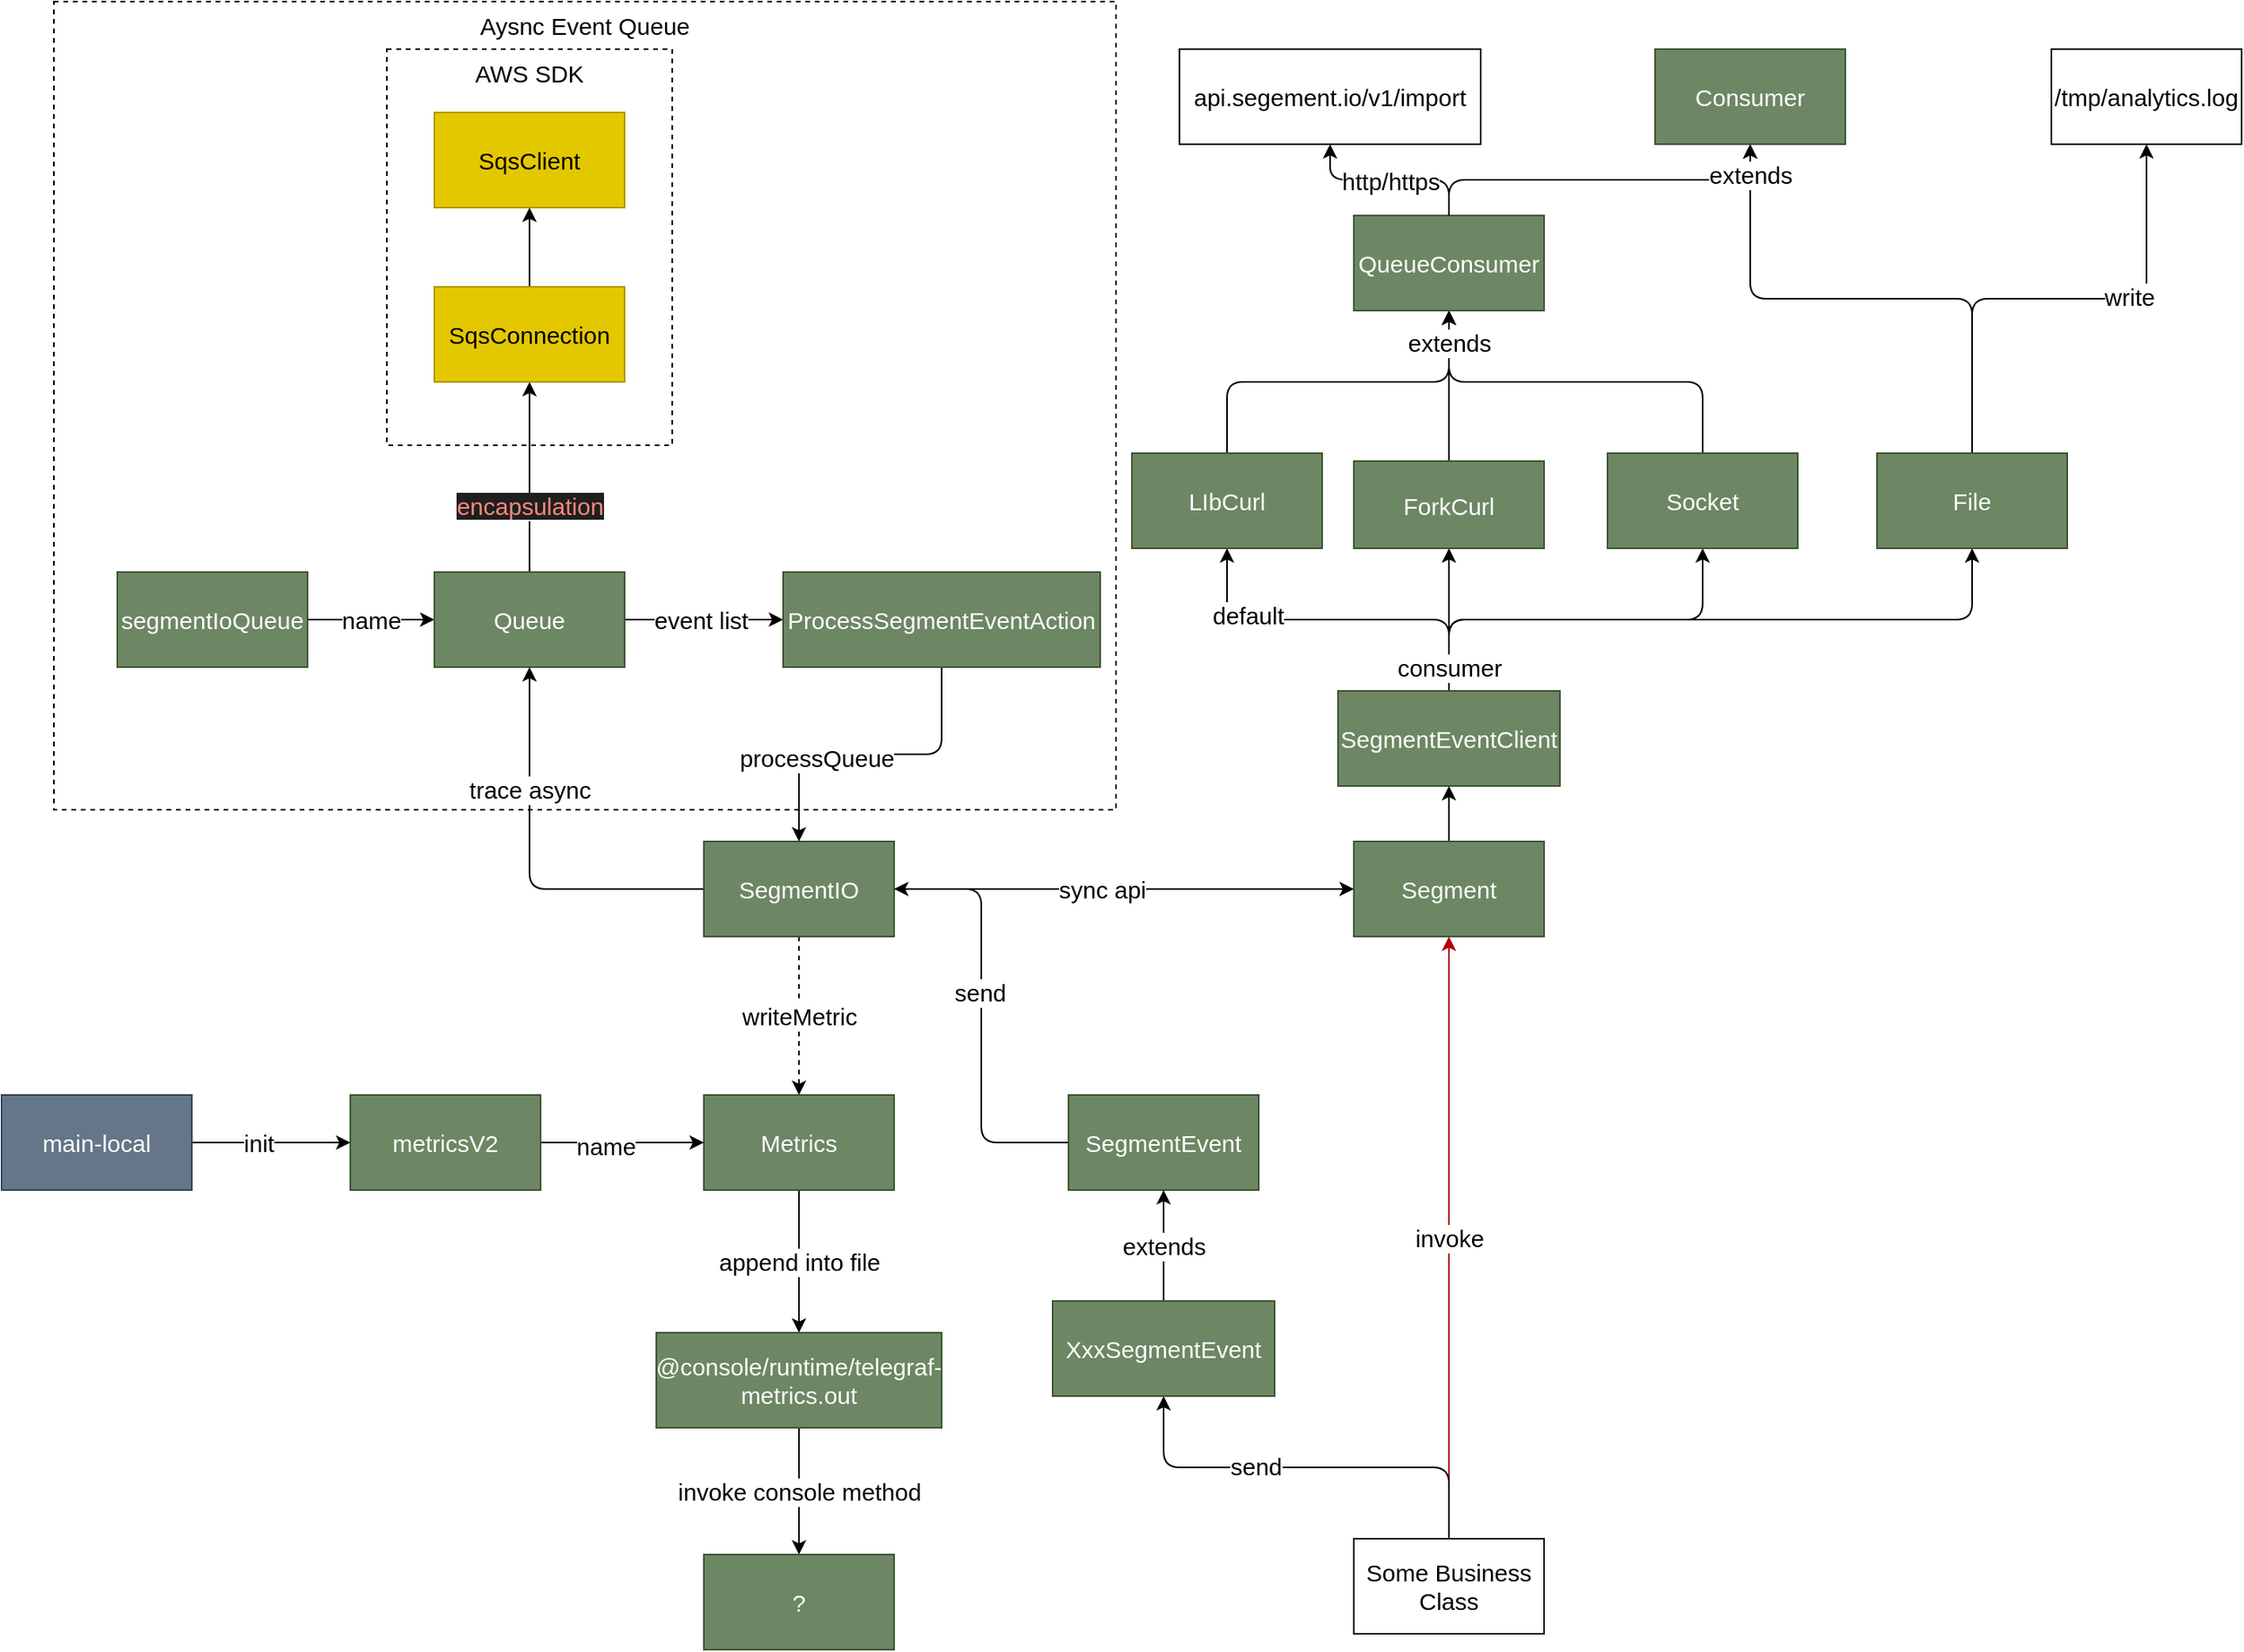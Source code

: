 <mxfile version="22.1.22" type="embed" pages="2">
  <diagram id="vevjfazSHYjjR7n9vyjY" name="Php V1">
    <mxGraphModel dx="1914" dy="2286" grid="1" gridSize="10" guides="1" tooltips="1" connect="1" arrows="1" fold="1" page="1" pageScale="1" pageWidth="827" pageHeight="1169" math="0" shadow="0">
      <root>
        <mxCell id="0" />
        <mxCell id="1" parent="0" />
        <mxCell id="50" value="Aysnc Event Queue" style="rounded=0;whiteSpace=wrap;html=1;dashed=1;verticalAlign=top;fontSize=15;" parent="1" vertex="1">
          <mxGeometry x="-720" y="-20" width="670" height="510" as="geometry" />
        </mxCell>
        <mxCell id="24" value="AWS SDK" style="rounded=0;whiteSpace=wrap;html=1;verticalAlign=top;dashed=1;fontSize=15;" parent="1" vertex="1">
          <mxGeometry x="-510" y="10" width="180" height="250" as="geometry" />
        </mxCell>
        <mxCell id="57" style="edgeStyle=orthogonalEdgeStyle;html=1;exitX=0.5;exitY=0;exitDx=0;exitDy=0;endArrow=classic;endFill=1;fontSize=15;" parent="1" source="2" target="58" edge="1">
          <mxGeometry relative="1" as="geometry">
            <mxPoint x="40" y="335" as="targetPoint" />
          </mxGeometry>
        </mxCell>
        <mxCell id="66" value="default" style="edgeLabel;html=1;align=center;verticalAlign=middle;resizable=0;points=[];fontSize=15;" parent="57" vertex="1" connectable="0">
          <mxGeometry x="0.496" y="-3" relative="1" as="geometry">
            <mxPoint as="offset" />
          </mxGeometry>
        </mxCell>
        <mxCell id="61" style="edgeStyle=orthogonalEdgeStyle;html=1;exitX=0.5;exitY=0;exitDx=0;exitDy=0;entryX=0.5;entryY=1;entryDx=0;entryDy=0;endArrow=classic;endFill=1;fontSize=15;" parent="1" source="2" target="60" edge="1">
          <mxGeometry relative="1" as="geometry" />
        </mxCell>
        <mxCell id="63" style="edgeStyle=orthogonalEdgeStyle;html=1;exitX=0.5;exitY=0;exitDx=0;exitDy=0;entryX=0.5;entryY=1;entryDx=0;entryDy=0;endArrow=classic;endFill=1;fontSize=15;" parent="1" source="2" target="62" edge="1">
          <mxGeometry relative="1" as="geometry" />
        </mxCell>
        <mxCell id="65" value="consumer" style="edgeStyle=orthogonalEdgeStyle;html=1;exitX=0.5;exitY=0;exitDx=0;exitDy=0;entryX=0.5;entryY=1;entryDx=0;entryDy=0;endArrow=classic;endFill=1;fontSize=15;" parent="1" source="2" target="64" edge="1">
          <mxGeometry x="-0.88" relative="1" as="geometry">
            <mxPoint as="offset" />
          </mxGeometry>
        </mxCell>
        <mxCell id="2" value="SegmentEventClient" style="rounded=0;whiteSpace=wrap;html=1;fillColor=#6d8764;fontColor=#ffffff;strokeColor=#3A5431;fontSize=15;" parent="1" vertex="1">
          <mxGeometry x="90" y="415" width="140" height="60" as="geometry" />
        </mxCell>
        <mxCell id="48" style="edgeStyle=orthogonalEdgeStyle;html=1;exitX=0.5;exitY=0;exitDx=0;exitDy=0;entryX=0.5;entryY=1;entryDx=0;entryDy=0;endArrow=classic;endFill=1;fontSize=15;" parent="1" source="3" target="2" edge="1">
          <mxGeometry relative="1" as="geometry" />
        </mxCell>
        <mxCell id="3" value="Segment" style="rounded=0;whiteSpace=wrap;html=1;fillColor=#6d8764;fontColor=#ffffff;strokeColor=#3A5431;fontSize=15;" parent="1" vertex="1">
          <mxGeometry x="100" y="510" width="120" height="60" as="geometry" />
        </mxCell>
        <mxCell id="8" value="invoke" style="edgeStyle=elbowEdgeStyle;elbow=vertical;html=1;exitX=0.5;exitY=0;exitDx=0;exitDy=0;entryX=0.5;entryY=1;entryDx=0;entryDy=0;fillColor=#e51400;strokeColor=#B20000;fontSize=15;" parent="1" source="7" target="3" edge="1">
          <mxGeometry relative="1" as="geometry" />
        </mxCell>
        <mxCell id="47" style="edgeStyle=orthogonalEdgeStyle;html=1;exitX=0.5;exitY=0;exitDx=0;exitDy=0;entryX=0.5;entryY=1;entryDx=0;entryDy=0;endArrow=classic;endFill=1;fontSize=15;" parent="1" source="7" target="45" edge="1">
          <mxGeometry relative="1" as="geometry" />
        </mxCell>
        <mxCell id="54" value="send" style="edgeLabel;html=1;align=center;verticalAlign=middle;resizable=0;points=[];fontSize=15;" parent="47" vertex="1" connectable="0">
          <mxGeometry x="0.237" y="-1" relative="1" as="geometry">
            <mxPoint as="offset" />
          </mxGeometry>
        </mxCell>
        <mxCell id="7" value="Some Business Class" style="rounded=0;whiteSpace=wrap;html=1;fontSize=15;" parent="1" vertex="1">
          <mxGeometry x="100" y="950" width="120" height="60" as="geometry" />
        </mxCell>
        <mxCell id="11" style="edgeStyle=orthogonalEdgeStyle;html=1;entryX=0;entryY=0.5;entryDx=0;entryDy=0;exitX=1;exitY=0.5;exitDx=0;exitDy=0;fontSize=15;" parent="1" source="10" target="3" edge="1">
          <mxGeometry relative="1" as="geometry" />
        </mxCell>
        <mxCell id="12" value="sync api" style="edgeLabel;html=1;align=center;verticalAlign=middle;resizable=0;points=[];fontSize=15;" parent="11" vertex="1" connectable="0">
          <mxGeometry x="0.239" y="2" relative="1" as="geometry">
            <mxPoint x="-49" y="2" as="offset" />
          </mxGeometry>
        </mxCell>
        <mxCell id="15" style="edgeStyle=orthogonalEdgeStyle;html=1;exitX=0;exitY=0.5;exitDx=0;exitDy=0;entryX=0.5;entryY=1;entryDx=0;entryDy=0;fontSize=15;" parent="1" source="10" target="18" edge="1">
          <mxGeometry relative="1" as="geometry">
            <mxPoint x="-420" y="340" as="targetPoint" />
          </mxGeometry>
        </mxCell>
        <mxCell id="16" value="trace async" style="edgeLabel;html=1;align=center;verticalAlign=middle;resizable=0;points=[];fontSize=15;" parent="15" vertex="1" connectable="0">
          <mxGeometry x="0.186" y="-2" relative="1" as="geometry">
            <mxPoint x="-2" y="-25" as="offset" />
          </mxGeometry>
        </mxCell>
        <mxCell id="27" value="writeMetric" style="edgeStyle=orthogonalEdgeStyle;html=1;dashed=1;fontSize=15;" parent="1" source="10" target="28" edge="1">
          <mxGeometry relative="1" as="geometry">
            <mxPoint x="-250" y="660" as="targetPoint" />
            <mxPoint as="offset" />
          </mxGeometry>
        </mxCell>
        <mxCell id="10" value="SegmentIO" style="rounded=0;whiteSpace=wrap;html=1;fillColor=#6d8764;fontColor=#ffffff;strokeColor=#3A5431;fontSize=15;" parent="1" vertex="1">
          <mxGeometry x="-310" y="510" width="120" height="60" as="geometry" />
        </mxCell>
        <mxCell id="17" value="name" style="edgeStyle=orthogonalEdgeStyle;html=1;fontSize=15;" parent="1" source="14" target="18" edge="1">
          <mxGeometry relative="1" as="geometry">
            <mxPoint x="-600" y="500" as="targetPoint" />
            <Array as="points">
              <mxPoint x="-590" y="370" />
            </Array>
            <mxPoint as="offset" />
          </mxGeometry>
        </mxCell>
        <mxCell id="14" value="segmentIoQueue" style="rounded=0;whiteSpace=wrap;html=1;fillColor=#6d8764;fontColor=#ffffff;strokeColor=#3A5431;fontSize=15;" parent="1" vertex="1">
          <mxGeometry x="-680" y="340" width="120" height="60" as="geometry" />
        </mxCell>
        <mxCell id="19" style="edgeStyle=orthogonalEdgeStyle;html=1;fontSize=15;" parent="1" source="18" target="20" edge="1">
          <mxGeometry relative="1" as="geometry">
            <mxPoint x="-760" y="440" as="targetPoint" />
          </mxGeometry>
        </mxCell>
        <mxCell id="21" value="&lt;span style=&quot;color: rgb(255, 137, 126); font-family: Arial, sans-serif; font-size: 15px; text-align: left; background-color: rgb(31, 31, 31);&quot; class=&quot;t55VCb&quot;&gt;encapsulation&lt;/span&gt;" style="edgeLabel;html=1;align=center;verticalAlign=middle;resizable=0;points=[];fontSize=15;" parent="19" vertex="1" connectable="0">
          <mxGeometry x="-0.172" y="4" relative="1" as="geometry">
            <mxPoint x="4" y="7" as="offset" />
          </mxGeometry>
        </mxCell>
        <mxCell id="25" style="edgeStyle=orthogonalEdgeStyle;html=1;entryX=0.5;entryY=0;entryDx=0;entryDy=0;fontSize=15;" parent="1" source="51" target="10" edge="1">
          <mxGeometry relative="1" as="geometry" />
        </mxCell>
        <mxCell id="26" value="processQueue" style="edgeLabel;html=1;align=center;verticalAlign=middle;resizable=0;points=[];fontSize=15;" parent="25" vertex="1" connectable="0">
          <mxGeometry x="0.339" y="2" relative="1" as="geometry">
            <mxPoint as="offset" />
          </mxGeometry>
        </mxCell>
        <mxCell id="53" style="edgeStyle=orthogonalEdgeStyle;html=1;exitX=1;exitY=0.5;exitDx=0;exitDy=0;entryX=0;entryY=0.5;entryDx=0;entryDy=0;endArrow=classic;endFill=1;fontSize=15;" parent="1" source="18" target="51" edge="1">
          <mxGeometry relative="1" as="geometry" />
        </mxCell>
        <mxCell id="56" value="event list" style="edgeLabel;html=1;align=center;verticalAlign=middle;resizable=0;points=[];fontSize=15;" parent="53" vertex="1" connectable="0">
          <mxGeometry x="-0.237" y="-2" relative="1" as="geometry">
            <mxPoint x="10" y="-2" as="offset" />
          </mxGeometry>
        </mxCell>
        <mxCell id="18" value="Queue" style="rounded=0;whiteSpace=wrap;html=1;fillColor=#6d8764;fontColor=#ffffff;strokeColor=#3A5431;fontSize=15;" parent="1" vertex="1">
          <mxGeometry x="-480" y="340" width="120" height="60" as="geometry" />
        </mxCell>
        <mxCell id="23" style="edgeStyle=orthogonalEdgeStyle;html=1;exitX=0.5;exitY=0;exitDx=0;exitDy=0;entryX=0.5;entryY=1;entryDx=0;entryDy=0;fontSize=15;" parent="1" source="20" target="22" edge="1">
          <mxGeometry relative="1" as="geometry" />
        </mxCell>
        <mxCell id="20" value="SqsConnection" style="rounded=0;whiteSpace=wrap;html=1;fillColor=#e3c800;fontColor=#000000;strokeColor=#B09500;fontSize=15;" parent="1" vertex="1">
          <mxGeometry x="-480" y="160" width="120" height="60" as="geometry" />
        </mxCell>
        <mxCell id="22" value="SqsClient" style="rounded=0;whiteSpace=wrap;html=1;fillColor=#e3c800;fontColor=#000000;strokeColor=#B09500;fontSize=15;" parent="1" vertex="1">
          <mxGeometry x="-480" y="50" width="120" height="60" as="geometry" />
        </mxCell>
        <mxCell id="35" value="append into file" style="edgeStyle=orthogonalEdgeStyle;html=1;endArrow=classic;endFill=1;fontSize=15;" parent="1" source="28" target="36" edge="1">
          <mxGeometry relative="1" as="geometry">
            <mxPoint x="-250" y="830" as="targetPoint" />
          </mxGeometry>
        </mxCell>
        <mxCell id="28" value="Metrics" style="rounded=0;whiteSpace=wrap;html=1;fillColor=#6d8764;fontColor=#ffffff;strokeColor=#3A5431;fontSize=15;" parent="1" vertex="1">
          <mxGeometry x="-310" y="670" width="120" height="60" as="geometry" />
        </mxCell>
        <mxCell id="30" style="edgeStyle=orthogonalEdgeStyle;html=1;endArrow=classic;endFill=1;fontSize=15;" parent="1" source="29" target="28" edge="1">
          <mxGeometry relative="1" as="geometry" />
        </mxCell>
        <mxCell id="31" value="name" style="edgeLabel;html=1;align=center;verticalAlign=middle;resizable=0;points=[];fontSize=15;" parent="30" vertex="1" connectable="0">
          <mxGeometry x="-0.2" y="-2" relative="1" as="geometry">
            <mxPoint as="offset" />
          </mxGeometry>
        </mxCell>
        <mxCell id="29" value="metricsV2" style="rounded=0;whiteSpace=wrap;html=1;fillColor=#6d8764;fontColor=#ffffff;strokeColor=#3A5431;fontSize=15;" parent="1" vertex="1">
          <mxGeometry x="-533" y="670" width="120" height="60" as="geometry" />
        </mxCell>
        <mxCell id="33" style="edgeStyle=orthogonalEdgeStyle;html=1;endArrow=classic;endFill=1;fontSize=15;" parent="1" source="32" target="29" edge="1">
          <mxGeometry relative="1" as="geometry" />
        </mxCell>
        <mxCell id="34" value="init" style="edgeLabel;html=1;align=center;verticalAlign=middle;resizable=0;points=[];fontSize=15;" parent="33" vertex="1" connectable="0">
          <mxGeometry x="0.197" y="-1" relative="1" as="geometry">
            <mxPoint x="-18" y="-1" as="offset" />
          </mxGeometry>
        </mxCell>
        <mxCell id="32" value="main-local" style="rounded=0;whiteSpace=wrap;html=1;fillColor=#647687;fontColor=#ffffff;strokeColor=#314354;fontSize=15;" parent="1" vertex="1">
          <mxGeometry x="-753" y="670" width="120" height="60" as="geometry" />
        </mxCell>
        <mxCell id="37" value="invoke console method" style="edgeStyle=orthogonalEdgeStyle;html=1;endArrow=classic;endFill=1;fontSize=15;" parent="1" source="36" target="38" edge="1">
          <mxGeometry relative="1" as="geometry">
            <mxPoint x="-250" y="930" as="targetPoint" />
          </mxGeometry>
        </mxCell>
        <mxCell id="36" value="@console/runtime/telegraf-metrics.out" style="rounded=0;whiteSpace=wrap;html=1;fillColor=#6d8764;fontColor=#ffffff;strokeColor=#3A5431;fontSize=15;" parent="1" vertex="1">
          <mxGeometry x="-340" y="820" width="180" height="60" as="geometry" />
        </mxCell>
        <mxCell id="38" value="?" style="rounded=0;whiteSpace=wrap;html=1;fillColor=#6d8764;fontColor=#ffffff;strokeColor=#3A5431;fontSize=15;" parent="1" vertex="1">
          <mxGeometry x="-310" y="960" width="120" height="60" as="geometry" />
        </mxCell>
        <mxCell id="43" style="edgeStyle=orthogonalEdgeStyle;html=1;entryX=1;entryY=0.5;entryDx=0;entryDy=0;endArrow=classic;endFill=1;fontSize=15;" parent="1" source="42" target="10" edge="1">
          <mxGeometry relative="1" as="geometry" />
        </mxCell>
        <mxCell id="44" value="send" style="edgeLabel;html=1;align=center;verticalAlign=middle;resizable=0;points=[];fontSize=15;" parent="43" vertex="1" connectable="0">
          <mxGeometry x="0.115" y="1" relative="1" as="geometry">
            <mxPoint as="offset" />
          </mxGeometry>
        </mxCell>
        <mxCell id="42" value="SegmentEvent" style="rounded=0;whiteSpace=wrap;html=1;fillColor=#6d8764;fontColor=#ffffff;strokeColor=#3A5431;fontSize=15;" parent="1" vertex="1">
          <mxGeometry x="-80" y="670" width="120" height="60" as="geometry" />
        </mxCell>
        <mxCell id="46" value="extends" style="edgeStyle=orthogonalEdgeStyle;html=1;exitX=0.5;exitY=0;exitDx=0;exitDy=0;entryX=0.5;entryY=1;entryDx=0;entryDy=0;endArrow=classic;endFill=1;fontSize=15;" parent="1" source="45" target="42" edge="1">
          <mxGeometry relative="1" as="geometry" />
        </mxCell>
        <mxCell id="45" value="XxxSegmentEvent" style="rounded=0;whiteSpace=wrap;html=1;fillColor=#6d8764;fontColor=#ffffff;strokeColor=#3A5431;fontSize=15;" parent="1" vertex="1">
          <mxGeometry x="-90" y="800" width="140" height="60" as="geometry" />
        </mxCell>
        <mxCell id="51" value="ProcessSegmentEventAction" style="rounded=0;whiteSpace=wrap;html=1;fillColor=#6d8764;fontColor=#ffffff;strokeColor=#3A5431;fontSize=15;" parent="1" vertex="1">
          <mxGeometry x="-260" y="340" width="200" height="60" as="geometry" />
        </mxCell>
        <mxCell id="77" style="edgeStyle=orthogonalEdgeStyle;html=1;exitX=0.5;exitY=0;exitDx=0;exitDy=0;entryX=0.5;entryY=1;entryDx=0;entryDy=0;endArrow=classic;endFill=1;fontSize=15;" parent="1" source="58" target="69" edge="1">
          <mxGeometry relative="1" as="geometry" />
        </mxCell>
        <mxCell id="58" value="LIbCurl" style="rounded=0;whiteSpace=wrap;html=1;fillColor=#6d8764;fontColor=#ffffff;strokeColor=#3A5431;fontSize=15;" parent="1" vertex="1">
          <mxGeometry x="-40" y="265" width="120" height="60" as="geometry" />
        </mxCell>
        <mxCell id="78" style="edgeStyle=orthogonalEdgeStyle;html=1;exitX=0.5;exitY=0;exitDx=0;exitDy=0;entryX=0.5;entryY=1;entryDx=0;entryDy=0;endArrow=classic;endFill=1;fontSize=15;" parent="1" source="60" target="69" edge="1">
          <mxGeometry relative="1" as="geometry" />
        </mxCell>
        <mxCell id="60" value="ForkCurl" style="rounded=0;whiteSpace=wrap;html=1;fillColor=#6d8764;fontColor=#ffffff;strokeColor=#3A5431;fontSize=15;" parent="1" vertex="1">
          <mxGeometry x="100" y="270" width="120" height="55" as="geometry" />
        </mxCell>
        <mxCell id="75" style="edgeStyle=orthogonalEdgeStyle;html=1;exitX=0.5;exitY=0;exitDx=0;exitDy=0;endArrow=classic;endFill=1;fontSize=15;" parent="1" source="62" target="73" edge="1">
          <mxGeometry relative="1" as="geometry" />
        </mxCell>
        <mxCell id="82" style="edgeStyle=orthogonalEdgeStyle;html=1;endArrow=classic;endFill=1;fontSize=15;" parent="1" source="62" target="83" edge="1">
          <mxGeometry relative="1" as="geometry">
            <mxPoint x="550" y="60" as="targetPoint" />
          </mxGeometry>
        </mxCell>
        <mxCell id="84" value="write" style="edgeLabel;html=1;align=center;verticalAlign=middle;resizable=0;points=[];fontSize=15;" parent="82" vertex="1" connectable="0">
          <mxGeometry x="0.29" y="3" relative="1" as="geometry">
            <mxPoint y="1" as="offset" />
          </mxGeometry>
        </mxCell>
        <mxCell id="62" value="File" style="rounded=0;whiteSpace=wrap;html=1;fillColor=#6d8764;fontColor=#ffffff;strokeColor=#3A5431;fontSize=15;" parent="1" vertex="1">
          <mxGeometry x="430" y="265" width="120" height="60" as="geometry" />
        </mxCell>
        <mxCell id="72" value="extends" style="edgeStyle=orthogonalEdgeStyle;html=1;exitX=0.5;exitY=0;exitDx=0;exitDy=0;endArrow=classic;endFill=1;entryX=0.5;entryY=1;entryDx=0;entryDy=0;fontSize=15;" parent="1" source="64" target="69" edge="1">
          <mxGeometry x="0.84" relative="1" as="geometry">
            <mxPoint x="210" y="195" as="targetPoint" />
            <mxPoint as="offset" />
          </mxGeometry>
        </mxCell>
        <mxCell id="64" value="Socket" style="rounded=0;whiteSpace=wrap;html=1;fillColor=#6d8764;fontColor=#ffffff;strokeColor=#3A5431;fontSize=15;" parent="1" vertex="1">
          <mxGeometry x="260" y="265" width="120" height="60" as="geometry" />
        </mxCell>
        <mxCell id="74" value="extends" style="edgeStyle=orthogonalEdgeStyle;html=1;exitX=0.5;exitY=0;exitDx=0;exitDy=0;entryX=0.5;entryY=1;entryDx=0;entryDy=0;endArrow=classic;endFill=1;fontSize=15;" parent="1" source="69" target="73" edge="1">
          <mxGeometry x="0.84" relative="1" as="geometry">
            <mxPoint as="offset" />
          </mxGeometry>
        </mxCell>
        <mxCell id="69" value="QueueConsumer" style="rounded=0;whiteSpace=wrap;html=1;fillColor=#6d8764;fontColor=#ffffff;strokeColor=#3A5431;fontSize=15;" parent="1" vertex="1">
          <mxGeometry x="100" y="115" width="120" height="60" as="geometry" />
        </mxCell>
        <mxCell id="80" value="http/https" style="edgeStyle=orthogonalEdgeStyle;html=1;exitX=0.5;exitY=0;exitDx=0;exitDy=0;endArrow=classic;endFill=1;entryX=0.5;entryY=1;entryDx=0;entryDy=0;fontSize=15;" parent="1" source="69" target="86" edge="1">
          <mxGeometry relative="1" as="geometry">
            <mxPoint x="70" y="55" as="targetPoint" />
          </mxGeometry>
        </mxCell>
        <mxCell id="73" value="Consumer" style="rounded=0;whiteSpace=wrap;html=1;fillColor=#6d8764;fontColor=#ffffff;strokeColor=#3A5431;fontSize=15;" parent="1" vertex="1">
          <mxGeometry x="290" y="10" width="120" height="60" as="geometry" />
        </mxCell>
        <mxCell id="83" value="/tmp/analytics.log" style="rounded=0;whiteSpace=wrap;html=1;fontSize=15;" parent="1" vertex="1">
          <mxGeometry x="540" y="10" width="120" height="60" as="geometry" />
        </mxCell>
        <mxCell id="86" value="api.segement.io/v1/import" style="rounded=0;whiteSpace=wrap;html=1;fontSize=15;" parent="1" vertex="1">
          <mxGeometry x="-10" y="10" width="190" height="60" as="geometry" />
        </mxCell>
      </root>
    </mxGraphModel>
  </diagram>
  <diagram id="tNxRbjUpIOmTGm-TpQ98" name="Java V2">
    <mxGraphModel dx="1914" dy="699" grid="1" gridSize="10" guides="1" tooltips="1" connect="1" arrows="1" fold="1" page="1" pageScale="1" pageWidth="827" pageHeight="1169" math="0" shadow="0">
      <root>
        <mxCell id="0" />
        <mxCell id="1" parent="0" />
        <mxCell id="2YGl_PlIYR9OV-X-w9bt-1" style="edgeStyle=orthogonalEdgeStyle;rounded=1;orthogonalLoop=1;jettySize=auto;html=1;exitX=0.5;exitY=0;exitDx=0;exitDy=0;entryX=1;entryY=0.5;entryDx=0;entryDy=0;strokeColor=#788AA3;fontColor=default;fillColor=#B2C9AB;labelBackgroundColor=none;" edge="1" parent="1" source="2YGl_PlIYR9OV-X-w9bt-7" target="2YGl_PlIYR9OV-X-w9bt-13">
          <mxGeometry relative="1" as="geometry" />
        </mxCell>
        <mxCell id="2YGl_PlIYR9OV-X-w9bt-2" value="create" style="edgeLabel;html=1;align=center;verticalAlign=middle;resizable=0;points=[];fontColor=#46495D;rounded=1;labelBackgroundColor=none;" vertex="1" connectable="0" parent="2YGl_PlIYR9OV-X-w9bt-1">
          <mxGeometry x="-0.022" y="4" relative="1" as="geometry">
            <mxPoint x="-48" y="-4" as="offset" />
          </mxGeometry>
        </mxCell>
        <mxCell id="2YGl_PlIYR9OV-X-w9bt-3" style="edgeStyle=orthogonalEdgeStyle;rounded=1;orthogonalLoop=1;jettySize=auto;html=1;exitX=1;exitY=0.5;exitDx=0;exitDy=0;entryX=0;entryY=0.5;entryDx=0;entryDy=0;strokeColor=#788AA3;fontColor=default;fillColor=#B2C9AB;labelBackgroundColor=none;" edge="1" parent="1" source="2YGl_PlIYR9OV-X-w9bt-7" target="2YGl_PlIYR9OV-X-w9bt-26">
          <mxGeometry relative="1" as="geometry" />
        </mxCell>
        <mxCell id="2YGl_PlIYR9OV-X-w9bt-4" value="async" style="edgeLabel;html=1;align=center;verticalAlign=middle;resizable=0;points=[];fontColor=#46495D;rounded=1;labelBackgroundColor=none;" vertex="1" connectable="0" parent="2YGl_PlIYR9OV-X-w9bt-3">
          <mxGeometry x="0.017" y="2" relative="1" as="geometry">
            <mxPoint y="2" as="offset" />
          </mxGeometry>
        </mxCell>
        <mxCell id="2YGl_PlIYR9OV-X-w9bt-6" style="edgeStyle=orthogonalEdgeStyle;rounded=1;orthogonalLoop=1;jettySize=auto;html=1;strokeColor=#788AA3;fontColor=default;fillColor=#B2C9AB;dashed=1;labelBackgroundColor=none;" edge="1" parent="1" source="2YGl_PlIYR9OV-X-w9bt-7" target="2YGl_PlIYR9OV-X-w9bt-41">
          <mxGeometry relative="1" as="geometry">
            <mxPoint x="-390" y="470" as="targetPoint" />
          </mxGeometry>
        </mxCell>
        <mxCell id="2YGl_PlIYR9OV-X-w9bt-7" value="SegmentIO" style="rounded=1;whiteSpace=wrap;html=1;labelBackgroundColor=none;strokeWidth=5;fillColor=#B2C9AB;strokeColor=#788AA3;fontColor=#46495D;" vertex="1" parent="1">
          <mxGeometry x="-450" y="330" width="120" height="60" as="geometry" />
        </mxCell>
        <mxCell id="2YGl_PlIYR9OV-X-w9bt-8" style="edgeStyle=orthogonalEdgeStyle;rounded=1;orthogonalLoop=1;jettySize=auto;html=1;strokeColor=#788AA3;fontColor=default;fillColor=#B2C9AB;labelBackgroundColor=none;" edge="1" parent="1" source="2YGl_PlIYR9OV-X-w9bt-10" target="2YGl_PlIYR9OV-X-w9bt-7">
          <mxGeometry relative="1" as="geometry" />
        </mxCell>
        <mxCell id="2YGl_PlIYR9OV-X-w9bt-9" value="send" style="edgeLabel;html=1;align=center;verticalAlign=middle;resizable=0;points=[];fontColor=#46495D;rounded=1;labelBackgroundColor=none;" vertex="1" connectable="0" parent="2YGl_PlIYR9OV-X-w9bt-8">
          <mxGeometry x="-0.143" relative="1" as="geometry">
            <mxPoint as="offset" />
          </mxGeometry>
        </mxCell>
        <mxCell id="2YGl_PlIYR9OV-X-w9bt-10" value="SegmentEvent" style="rounded=1;whiteSpace=wrap;html=1;strokeColor=#788AA3;fontColor=#46495D;fillColor=#B2C9AB;labelBackgroundColor=none;" vertex="1" parent="1">
          <mxGeometry x="-770" y="330" width="120" height="60" as="geometry" />
        </mxCell>
        <mxCell id="2YGl_PlIYR9OV-X-w9bt-11" style="edgeStyle=orthogonalEdgeStyle;rounded=1;orthogonalLoop=1;jettySize=auto;html=1;strokeColor=#788AA3;fontColor=default;fillColor=#B2C9AB;labelBackgroundColor=none;" edge="1" parent="1" source="2YGl_PlIYR9OV-X-w9bt-13" target="2YGl_PlIYR9OV-X-w9bt-10">
          <mxGeometry relative="1" as="geometry" />
        </mxCell>
        <mxCell id="2YGl_PlIYR9OV-X-w9bt-12" value="inject" style="edgeLabel;html=1;align=center;verticalAlign=middle;resizable=0;points=[];fontColor=#46495D;rounded=1;labelBackgroundColor=none;" vertex="1" connectable="0" parent="2YGl_PlIYR9OV-X-w9bt-11">
          <mxGeometry x="-0.188" relative="1" as="geometry">
            <mxPoint x="27" as="offset" />
          </mxGeometry>
        </mxCell>
        <mxCell id="2YGl_PlIYR9OV-X-w9bt-13" value="SegmentEventInjector" style="rounded=1;whiteSpace=wrap;html=1;strokeColor=#788AA3;fontColor=#46495D;fillColor=#B2C9AB;dashed=1;labelBackgroundColor=none;" vertex="1" parent="1">
          <mxGeometry x="-630" y="220" width="120" height="60" as="geometry" />
        </mxCell>
        <mxCell id="2YGl_PlIYR9OV-X-w9bt-14" style="edgeStyle=orthogonalEdgeStyle;rounded=1;orthogonalLoop=1;jettySize=auto;html=1;strokeColor=#788AA3;fontColor=default;fillColor=#B2C9AB;labelBackgroundColor=none;" edge="1" parent="1" source="2YGl_PlIYR9OV-X-w9bt-15" target="2YGl_PlIYR9OV-X-w9bt-13">
          <mxGeometry relative="1" as="geometry" />
        </mxCell>
        <mxCell id="2YGl_PlIYR9OV-X-w9bt-15" value="Business Implement" style="rounded=1;whiteSpace=wrap;html=1;fillColor=none;labelBackgroundColor=none;strokeColor=#788AA3;fontColor=#46495D;" vertex="1" parent="1">
          <mxGeometry x="-630" y="100" width="120" height="60" as="geometry" />
        </mxCell>
        <mxCell id="2YGl_PlIYR9OV-X-w9bt-16" style="edgeStyle=orthogonalEdgeStyle;rounded=1;orthogonalLoop=1;jettySize=auto;html=1;entryX=0.5;entryY=0;entryDx=0;entryDy=0;strokeColor=#788AA3;fontColor=default;fillColor=#B2C9AB;labelBackgroundColor=none;" edge="1" parent="1" source="2YGl_PlIYR9OV-X-w9bt-17" target="2YGl_PlIYR9OV-X-w9bt-7">
          <mxGeometry relative="1" as="geometry" />
        </mxCell>
        <mxCell id="93FlSjEJMsKIzS6kSIKx-6" value="send" style="edgeLabel;html=1;align=center;verticalAlign=middle;resizable=0;points=[];labelBackgroundColor=none;fontColor=#46495D;" vertex="1" connectable="0" parent="2YGl_PlIYR9OV-X-w9bt-16">
          <mxGeometry x="-0.275" y="-1" relative="1" as="geometry">
            <mxPoint as="offset" />
          </mxGeometry>
        </mxCell>
        <mxCell id="2YGl_PlIYR9OV-X-w9bt-17" value="Business Start" style="rounded=1;whiteSpace=wrap;html=1;fillColor=none;labelBackgroundColor=none;strokeColor=#788AA3;fontColor=#46495D;" vertex="1" parent="1">
          <mxGeometry x="-450" y="100" width="120" height="60" as="geometry" />
        </mxCell>
        <mxCell id="2YGl_PlIYR9OV-X-w9bt-18" style="edgeStyle=orthogonalEdgeStyle;rounded=1;orthogonalLoop=1;jettySize=auto;html=1;exitX=1;exitY=0.5;exitDx=0;exitDy=0;strokeColor=#788AA3;fontColor=default;fillColor=#B2C9AB;entryX=0;entryY=0.5;entryDx=0;entryDy=0;labelBackgroundColor=none;" edge="1" parent="1" source="2YGl_PlIYR9OV-X-w9bt-26" target="2YGl_PlIYR9OV-X-w9bt-29">
          <mxGeometry relative="1" as="geometry">
            <mxPoint x="-40" y="480" as="targetPoint" />
          </mxGeometry>
        </mxCell>
        <mxCell id="2YGl_PlIYR9OV-X-w9bt-19" value="downgrade" style="edgeLabel;html=1;align=center;verticalAlign=middle;resizable=0;points=[];fontColor=#46495D;rounded=1;labelBackgroundColor=none;" vertex="1" connectable="0" parent="2YGl_PlIYR9OV-X-w9bt-18">
          <mxGeometry x="0.005" y="-1" relative="1" as="geometry">
            <mxPoint y="-1" as="offset" />
          </mxGeometry>
        </mxCell>
        <mxCell id="2YGl_PlIYR9OV-X-w9bt-20" value="Store" style="rounded=1;whiteSpace=wrap;html=1;strokeColor=#788AA3;fontColor=#46495D;fillColor=#B2C9AB;dashed=1;labelBackgroundColor=none;" vertex="1" parent="1">
          <mxGeometry x="-150" y="100" width="120" height="60" as="geometry" />
        </mxCell>
        <mxCell id="2YGl_PlIYR9OV-X-w9bt-21" style="edgeStyle=orthogonalEdgeStyle;rounded=1;orthogonalLoop=1;jettySize=auto;html=1;exitX=0.5;exitY=1;exitDx=0;exitDy=0;strokeColor=#788AA3;fontColor=default;fillColor=#B2C9AB;labelBackgroundColor=none;" edge="1" parent="1" source="2YGl_PlIYR9OV-X-w9bt-23" target="2YGl_PlIYR9OV-X-w9bt-32">
          <mxGeometry relative="1" as="geometry">
            <mxPoint x="-50" y="405" as="targetPoint" />
          </mxGeometry>
        </mxCell>
        <mxCell id="2YGl_PlIYR9OV-X-w9bt-22" value="get client and report" style="edgeLabel;html=1;align=center;verticalAlign=middle;resizable=0;points=[];fontColor=#46495D;rounded=1;labelBackgroundColor=none;" vertex="1" connectable="0" parent="2YGl_PlIYR9OV-X-w9bt-21">
          <mxGeometry x="-0.139" y="-1" relative="1" as="geometry">
            <mxPoint as="offset" />
          </mxGeometry>
        </mxCell>
        <mxCell id="2YGl_PlIYR9OV-X-w9bt-23" value="SegmentEventReporter" style="rounded=1;whiteSpace=wrap;html=1;strokeColor=#788AA3;fontColor=#46495D;fillColor=#B2C9AB;labelBackgroundColor=none;" vertex="1" parent="1">
          <mxGeometry x="-265" y="440" width="130" height="60" as="geometry" />
        </mxCell>
        <mxCell id="2YGl_PlIYR9OV-X-w9bt-24" style="edgeStyle=orthogonalEdgeStyle;rounded=1;orthogonalLoop=1;jettySize=auto;html=1;strokeColor=#788AA3;fontColor=default;fillColor=#B2C9AB;exitX=1;exitY=0.5;exitDx=0;exitDy=0;entryX=0.5;entryY=1;entryDx=0;entryDy=0;labelBackgroundColor=none;" edge="1" parent="1" source="2YGl_PlIYR9OV-X-w9bt-52" target="2YGl_PlIYR9OV-X-w9bt-20">
          <mxGeometry relative="1" as="geometry">
            <mxPoint x="-220" y="230" as="sourcePoint" />
            <mxPoint x="-130" y="280" as="targetPoint" />
          </mxGeometry>
        </mxCell>
        <mxCell id="2YGl_PlIYR9OV-X-w9bt-25" value="implement" style="edgeLabel;html=1;align=center;verticalAlign=middle;resizable=0;points=[];fontColor=#46495D;rounded=1;labelBackgroundColor=none;" vertex="1" connectable="0" parent="2YGl_PlIYR9OV-X-w9bt-24">
          <mxGeometry x="-0.058" relative="1" as="geometry">
            <mxPoint y="-39" as="offset" />
          </mxGeometry>
        </mxCell>
        <mxCell id="2YGl_PlIYR9OV-X-w9bt-26" value="distributedStore&lt;br&gt;(not necessary)" style="rounded=1;strokeColor=#788AA3;fontColor=#46495D;fillColor=#B2C9AB;labelBackgroundColor=none;labelBorderColor=none;whiteSpace=wrap;html=1;" vertex="1" parent="1">
          <mxGeometry x="-260" y="330" width="120" height="60" as="geometry" />
        </mxCell>
        <mxCell id="2YGl_PlIYR9OV-X-w9bt-27" style="edgeStyle=orthogonalEdgeStyle;rounded=1;orthogonalLoop=1;jettySize=auto;html=1;strokeColor=#788AA3;fontColor=default;fillColor=#B2C9AB;entryX=0.5;entryY=0;entryDx=0;entryDy=0;labelBackgroundColor=none;exitX=0.5;exitY=1;exitDx=0;exitDy=0;" edge="1" parent="1" source="2YGl_PlIYR9OV-X-w9bt-29" target="2YGl_PlIYR9OV-X-w9bt-23">
          <mxGeometry relative="1" as="geometry">
            <mxPoint y="220" as="targetPoint" />
          </mxGeometry>
        </mxCell>
        <mxCell id="2YGl_PlIYR9OV-X-w9bt-28" value="downgrade" style="edgeLabel;html=1;align=center;verticalAlign=middle;resizable=0;points=[];fontColor=#46495D;labelBackgroundColor=none;rounded=1;" vertex="1" connectable="0" parent="2YGl_PlIYR9OV-X-w9bt-27">
          <mxGeometry x="0.219" y="1" relative="1" as="geometry">
            <mxPoint x="54" y="-1" as="offset" />
          </mxGeometry>
        </mxCell>
        <mxCell id="2YGl_PlIYR9OV-X-w9bt-29" value="localStore" style="rounded=1;whiteSpace=wrap;html=1;strokeColor=#788AA3;fontColor=#46495D;fillColor=#B2C9AB;labelBackgroundColor=none;" vertex="1" parent="1">
          <mxGeometry x="-40" y="330" width="120" height="60" as="geometry" />
        </mxCell>
        <mxCell id="2YGl_PlIYR9OV-X-w9bt-30" style="edgeStyle=orthogonalEdgeStyle;rounded=1;orthogonalLoop=1;jettySize=auto;html=1;strokeColor=#788AA3;fontColor=default;fillColor=#B2C9AB;entryX=0;entryY=0.5;entryDx=0;entryDy=0;labelBackgroundColor=none;" edge="1" parent="1" source="2YGl_PlIYR9OV-X-w9bt-32" target="2YGl_PlIYR9OV-X-w9bt-36">
          <mxGeometry relative="1" as="geometry">
            <mxPoint x="235" y="475" as="targetPoint" />
          </mxGeometry>
        </mxCell>
        <mxCell id="2YGl_PlIYR9OV-X-w9bt-31" value="get instance" style="edgeLabel;html=1;align=center;verticalAlign=middle;resizable=0;points=[];fontColor=#46495D;rounded=1;labelBackgroundColor=none;" vertex="1" connectable="0" parent="2YGl_PlIYR9OV-X-w9bt-30">
          <mxGeometry x="-0.484" y="-1" relative="1" as="geometry">
            <mxPoint x="13" y="-1" as="offset" />
          </mxGeometry>
        </mxCell>
        <mxCell id="2YGl_PlIYR9OV-X-w9bt-32" value="SegmentEventClientRegistry" style="rounded=1;whiteSpace=wrap;html=1;strokeColor=#788AA3;fontColor=#46495D;fillColor=#B2C9AB;dashed=1;labelBackgroundColor=none;" vertex="1" parent="1">
          <mxGeometry x="-295" y="560" width="190" height="60" as="geometry" />
        </mxCell>
        <mxCell id="93FlSjEJMsKIzS6kSIKx-4" style="edgeStyle=orthogonalEdgeStyle;rounded=1;orthogonalLoop=1;jettySize=auto;html=1;entryX=0.5;entryY=1;entryDx=0;entryDy=0;labelBackgroundColor=none;strokeColor=#788AA3;fontColor=default;" edge="1" parent="1" source="2YGl_PlIYR9OV-X-w9bt-35" target="2YGl_PlIYR9OV-X-w9bt-32">
          <mxGeometry relative="1" as="geometry" />
        </mxCell>
        <mxCell id="93FlSjEJMsKIzS6kSIKx-5" value="implement" style="edgeLabel;html=1;align=center;verticalAlign=middle;resizable=0;points=[];labelBackgroundColor=none;fontColor=#46495D;rounded=1;" vertex="1" connectable="0" parent="93FlSjEJMsKIzS6kSIKx-4">
          <mxGeometry x="-0.183" y="1" relative="1" as="geometry">
            <mxPoint as="offset" />
          </mxGeometry>
        </mxCell>
        <mxCell id="2YGl_PlIYR9OV-X-w9bt-35" value="SpringSegmentEventClientRegistry" style="rounded=1;whiteSpace=wrap;html=1;strokeColor=#788AA3;fontColor=#46495D;fillColor=#B2C9AB;labelBackgroundColor=none;" vertex="1" parent="1">
          <mxGeometry x="-307.5" y="660" width="215" height="65" as="geometry" />
        </mxCell>
        <mxCell id="2YGl_PlIYR9OV-X-w9bt-36" value="SegmentEventClient" style="rounded=1;whiteSpace=wrap;html=1;strokeColor=#788AA3;fontColor=#46495D;fillColor=#B2C9AB;dashed=1;labelBackgroundColor=none;" vertex="1" parent="1">
          <mxGeometry x="-30" y="560" width="120" height="60" as="geometry" />
        </mxCell>
        <mxCell id="2YGl_PlIYR9OV-X-w9bt-37" style="edgeStyle=orthogonalEdgeStyle;rounded=1;orthogonalLoop=1;jettySize=auto;html=1;entryX=1;entryY=0.5;entryDx=0;entryDy=0;strokeColor=#788AA3;fontColor=default;fillColor=#B2C9AB;exitX=0;exitY=0.5;exitDx=0;exitDy=0;labelBackgroundColor=none;" edge="1" parent="1" source="2YGl_PlIYR9OV-X-w9bt-40" target="2YGl_PlIYR9OV-X-w9bt-36">
          <mxGeometry relative="1" as="geometry" />
        </mxCell>
        <mxCell id="2YGl_PlIYR9OV-X-w9bt-38" value="default" style="edgeLabel;html=1;align=center;verticalAlign=middle;resizable=0;points=[];fontColor=#46495D;labelBackgroundColor=none;rounded=1;" vertex="1" connectable="0" parent="2YGl_PlIYR9OV-X-w9bt-37">
          <mxGeometry x="-0.113" y="1" relative="1" as="geometry">
            <mxPoint as="offset" />
          </mxGeometry>
        </mxCell>
        <mxCell id="2YGl_PlIYR9OV-X-w9bt-39" style="edgeStyle=orthogonalEdgeStyle;rounded=1;orthogonalLoop=1;jettySize=auto;html=1;strokeColor=#788AA3;fontColor=default;fillColor=#B2C9AB;labelBackgroundColor=none;" edge="1" parent="1" source="2YGl_PlIYR9OV-X-w9bt-40" target="2YGl_PlIYR9OV-X-w9bt-47">
          <mxGeometry relative="1" as="geometry">
            <mxPoint x="127.5" y="285" as="targetPoint" />
          </mxGeometry>
        </mxCell>
        <mxCell id="2YGl_PlIYR9OV-X-w9bt-40" value="SegmentEventClientHttp" style="rounded=1;whiteSpace=wrap;html=1;strokeColor=#788AA3;fontColor=#46495D;fillColor=#B2C9AB;labelBackgroundColor=none;" vertex="1" parent="1">
          <mxGeometry x="170" y="475" width="155" height="60" as="geometry" />
        </mxCell>
        <mxCell id="2YGl_PlIYR9OV-X-w9bt-41" value="Metrics" style="rounded=1;whiteSpace=wrap;html=1;strokeColor=#788AA3;fontColor=#46495D;fillColor=#B2C9AB;labelBackgroundColor=none;" vertex="1" parent="1">
          <mxGeometry x="-450" y="440" width="120" height="60" as="geometry" />
        </mxCell>
        <mxCell id="2YGl_PlIYR9OV-X-w9bt-42" style="edgeStyle=orthogonalEdgeStyle;rounded=1;orthogonalLoop=1;jettySize=auto;html=1;exitX=0;exitY=0.5;exitDx=0;exitDy=0;entryX=1;entryY=0.5;entryDx=0;entryDy=0;strokeColor=#788AA3;fontColor=default;fillColor=#B2C9AB;labelBackgroundColor=none;" edge="1" parent="1" source="2YGl_PlIYR9OV-X-w9bt-48" target="2YGl_PlIYR9OV-X-w9bt-36">
          <mxGeometry relative="1" as="geometry" />
        </mxCell>
        <mxCell id="2YGl_PlIYR9OV-X-w9bt-43" style="edgeStyle=orthogonalEdgeStyle;rounded=1;orthogonalLoop=1;jettySize=auto;html=1;entryX=1;entryY=0.5;entryDx=0;entryDy=0;strokeColor=#788AA3;fontColor=default;fillColor=#B2C9AB;labelBackgroundColor=none;" edge="1" parent="1" source="2YGl_PlIYR9OV-X-w9bt-45" target="2YGl_PlIYR9OV-X-w9bt-36">
          <mxGeometry relative="1" as="geometry" />
        </mxCell>
        <mxCell id="2YGl_PlIYR9OV-X-w9bt-44" style="edgeStyle=orthogonalEdgeStyle;rounded=1;orthogonalLoop=1;jettySize=auto;html=1;exitX=1;exitY=0.5;exitDx=0;exitDy=0;strokeColor=#788AA3;fontColor=default;fillColor=#B2C9AB;labelBackgroundColor=none;" edge="1" parent="1" source="2YGl_PlIYR9OV-X-w9bt-45" target="2YGl_PlIYR9OV-X-w9bt-46">
          <mxGeometry relative="1" as="geometry" />
        </mxCell>
        <mxCell id="2YGl_PlIYR9OV-X-w9bt-45" value="SegmentEventClientFile" style="rounded=1;whiteSpace=wrap;html=1;strokeColor=#788AA3;fontColor=#46495D;fillColor=#B2C9AB;labelBackgroundColor=none;" vertex="1" parent="1">
          <mxGeometry x="170" y="645" width="155" height="60" as="geometry" />
        </mxCell>
        <mxCell id="2YGl_PlIYR9OV-X-w9bt-46" value="tmp/log" style="rounded=1;whiteSpace=wrap;html=1;fillColor=none;labelBackgroundColor=none;strokeColor=#788AA3;fontColor=#46495D;" vertex="1" parent="1">
          <mxGeometry x="390" y="645" width="120" height="60" as="geometry" />
        </mxCell>
        <mxCell id="2YGl_PlIYR9OV-X-w9bt-47" value="api" style="rounded=1;whiteSpace=wrap;html=1;fillColor=none;labelBackgroundColor=none;strokeColor=#788AA3;fontColor=#46495D;" vertex="1" parent="1">
          <mxGeometry x="390" y="475" width="120" height="60" as="geometry" />
        </mxCell>
        <mxCell id="2YGl_PlIYR9OV-X-w9bt-48" value="SegmentEventClientSocket" style="rounded=1;whiteSpace=wrap;html=1;strokeColor=#788AA3;fontColor=#46495D;fillColor=#B2C9AB;labelBackgroundColor=none;" vertex="1" parent="1">
          <mxGeometry x="170" y="560" width="155" height="60" as="geometry" />
        </mxCell>
        <mxCell id="2YGl_PlIYR9OV-X-w9bt-49" style="edgeStyle=orthogonalEdgeStyle;rounded=1;orthogonalLoop=1;jettySize=auto;html=1;strokeColor=#788AA3;fontColor=default;fillColor=#B2C9AB;exitX=0;exitY=0.5;exitDx=0;exitDy=0;labelBackgroundColor=none;" edge="1" parent="1" source="2YGl_PlIYR9OV-X-w9bt-54" target="2YGl_PlIYR9OV-X-w9bt-20">
          <mxGeometry relative="1" as="geometry">
            <mxPoint x="10" y="240" as="sourcePoint" />
            <mxPoint x="-130" y="280" as="targetPoint" />
          </mxGeometry>
        </mxCell>
        <mxCell id="2YGl_PlIYR9OV-X-w9bt-51" style="edgeStyle=orthogonalEdgeStyle;rounded=1;orthogonalLoop=1;jettySize=auto;html=1;labelBackgroundColor=none;strokeColor=#788AA3;fontColor=default;" edge="1" parent="1" source="2YGl_PlIYR9OV-X-w9bt-52" target="2YGl_PlIYR9OV-X-w9bt-26">
          <mxGeometry relative="1" as="geometry" />
        </mxCell>
        <mxCell id="2YGl_PlIYR9OV-X-w9bt-52" value="RabbitRemoteStore" style="rounded=1;whiteSpace=wrap;html=1;strokeColor=#788AA3;fontColor=#46495D;fillColor=#B2C9AB;labelBackgroundColor=none;" vertex="1" parent="1">
          <mxGeometry x="-260" y="220" width="120" height="60" as="geometry" />
        </mxCell>
        <mxCell id="2YGl_PlIYR9OV-X-w9bt-53" style="edgeStyle=orthogonalEdgeStyle;rounded=1;orthogonalLoop=1;jettySize=auto;html=1;labelBackgroundColor=none;strokeColor=#788AA3;fontColor=default;" edge="1" parent="1" source="2YGl_PlIYR9OV-X-w9bt-54" target="2YGl_PlIYR9OV-X-w9bt-29">
          <mxGeometry relative="1" as="geometry" />
        </mxCell>
        <mxCell id="2YGl_PlIYR9OV-X-w9bt-54" value="ReactorLocalStore" style="rounded=1;whiteSpace=wrap;html=1;strokeColor=#788AA3;fontColor=#46495D;fillColor=#B2C9AB;labelBackgroundColor=none;" vertex="1" parent="1">
          <mxGeometry x="-40" y="220" width="120" height="60" as="geometry" />
        </mxCell>
      </root>
    </mxGraphModel>
  </diagram>
</mxfile>
